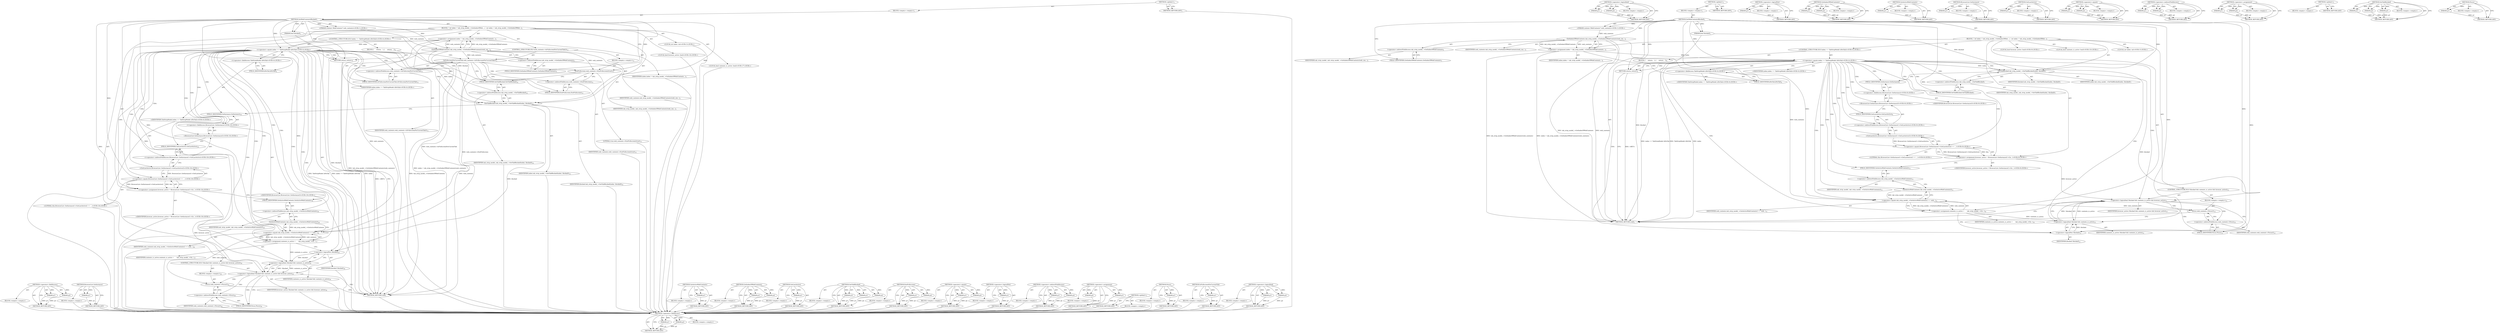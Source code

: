 digraph "&lt;operator&gt;.logicalAnd" {
vulnerable_108 [label=<(METHOD,&lt;operator&gt;.fieldAccess)>];
vulnerable_109 [label=<(PARAM,p1)>];
vulnerable_110 [label=<(PARAM,p2)>];
vulnerable_111 [label=<(BLOCK,&lt;empty&gt;,&lt;empty&gt;)>];
vulnerable_112 [label=<(METHOD_RETURN,ANY)>];
vulnerable_131 [label=<(METHOD,&lt;operator&gt;.logicalAnd)>];
vulnerable_132 [label=<(PARAM,p1)>];
vulnerable_133 [label=<(PARAM,p2)>];
vulnerable_134 [label=<(BLOCK,&lt;empty&gt;,&lt;empty&gt;)>];
vulnerable_135 [label=<(METHOD_RETURN,ANY)>];
vulnerable_6 [label=<(METHOD,&lt;global&gt;)<SUB>1</SUB>>];
vulnerable_7 [label=<(BLOCK,&lt;empty&gt;,&lt;empty&gt;)<SUB>1</SUB>>];
vulnerable_8 [label=<(METHOD,SetWebContentsBlocked)<SUB>1</SUB>>];
vulnerable_9 [label="<(PARAM,content::WebContents* web_contents)<SUB>1</SUB>>"];
vulnerable_10 [label=<(PARAM,bool blocked)<SUB>2</SUB>>];
vulnerable_11 [label=<(BLOCK,{
  int index = tab_strip_model_-&gt;GetIndexOfWeb...,{
  int index = tab_strip_model_-&gt;GetIndexOfWeb...)<SUB>2</SUB>>];
vulnerable_12 [label="<(LOCAL,int index: int)<SUB>3</SUB>>"];
vulnerable_13 [label=<(&lt;operator&gt;.assignment,index = tab_strip_model_-&gt;GetIndexOfWebContents...)<SUB>3</SUB>>];
vulnerable_14 [label=<(IDENTIFIER,index,index = tab_strip_model_-&gt;GetIndexOfWebContents...)<SUB>3</SUB>>];
vulnerable_15 [label=<(GetIndexOfWebContents,tab_strip_model_-&gt;GetIndexOfWebContents(web_con...)<SUB>3</SUB>>];
vulnerable_16 [label=<(&lt;operator&gt;.indirectFieldAccess,tab_strip_model_-&gt;GetIndexOfWebContents)<SUB>3</SUB>>];
vulnerable_17 [label=<(IDENTIFIER,tab_strip_model_,tab_strip_model_-&gt;GetIndexOfWebContents(web_con...)<SUB>3</SUB>>];
vulnerable_18 [label=<(FIELD_IDENTIFIER,GetIndexOfWebContents,GetIndexOfWebContents)<SUB>3</SUB>>];
vulnerable_19 [label=<(IDENTIFIER,web_contents,tab_strip_model_-&gt;GetIndexOfWebContents(web_con...)<SUB>3</SUB>>];
vulnerable_20 [label="<(CONTROL_STRUCTURE,IF,if (index == TabStripModel::kNoTab))<SUB>4</SUB>>"];
vulnerable_21 [label="<(&lt;operator&gt;.equals,index == TabStripModel::kNoTab)<SUB>4</SUB>>"];
vulnerable_22 [label="<(IDENTIFIER,index,index == TabStripModel::kNoTab)<SUB>4</SUB>>"];
vulnerable_23 [label="<(&lt;operator&gt;.fieldAccess,TabStripModel::kNoTab)<SUB>4</SUB>>"];
vulnerable_24 [label="<(IDENTIFIER,TabStripModel,index == TabStripModel::kNoTab)<SUB>4</SUB>>"];
vulnerable_25 [label=<(FIELD_IDENTIFIER,kNoTab,kNoTab)<SUB>4</SUB>>];
vulnerable_26 [label=<(BLOCK,{
     return;
   },{
     return;
   })<SUB>4</SUB>>];
vulnerable_27 [label=<(RETURN,return;,return;)<SUB>5</SUB>>];
vulnerable_28 [label=<(SetTabBlocked,tab_strip_model_-&gt;SetTabBlocked(index, blocked))<SUB>7</SUB>>];
vulnerable_29 [label=<(&lt;operator&gt;.indirectFieldAccess,tab_strip_model_-&gt;SetTabBlocked)<SUB>7</SUB>>];
vulnerable_30 [label=<(IDENTIFIER,tab_strip_model_,tab_strip_model_-&gt;SetTabBlocked(index, blocked))<SUB>7</SUB>>];
vulnerable_31 [label=<(FIELD_IDENTIFIER,SetTabBlocked,SetTabBlocked)<SUB>7</SUB>>];
vulnerable_32 [label=<(IDENTIFIER,index,tab_strip_model_-&gt;SetTabBlocked(index, blocked))<SUB>7</SUB>>];
vulnerable_33 [label=<(IDENTIFIER,blocked,tab_strip_model_-&gt;SetTabBlocked(index, blocked))<SUB>7</SUB>>];
vulnerable_34 [label="<(LOCAL,bool browser_active: bool)<SUB>9</SUB>>"];
vulnerable_35 [label="<(&lt;operator&gt;.assignment,browser_active = BrowserList::GetInstance()-&gt;Ge...)<SUB>9</SUB>>"];
vulnerable_36 [label="<(IDENTIFIER,browser_active,browser_active = BrowserList::GetInstance()-&gt;Ge...)<SUB>9</SUB>>"];
vulnerable_37 [label="<(&lt;operator&gt;.equals,BrowserList::GetInstance()-&gt;GetLastActive() == ...)<SUB>9</SUB>>"];
vulnerable_38 [label="<(GetLastActive,BrowserList::GetInstance()-&gt;GetLastActive())<SUB>9</SUB>>"];
vulnerable_39 [label="<(&lt;operator&gt;.indirectFieldAccess,BrowserList::GetInstance()-&gt;GetLastActive)<SUB>9</SUB>>"];
vulnerable_40 [label="<(BrowserList.GetInstance,BrowserList::GetInstance())<SUB>9</SUB>>"];
vulnerable_41 [label="<(&lt;operator&gt;.fieldAccess,BrowserList::GetInstance)<SUB>9</SUB>>"];
vulnerable_42 [label="<(IDENTIFIER,BrowserList,BrowserList::GetInstance())<SUB>9</SUB>>"];
vulnerable_43 [label=<(FIELD_IDENTIFIER,GetInstance,GetInstance)<SUB>9</SUB>>];
vulnerable_44 [label=<(FIELD_IDENTIFIER,GetLastActive,GetLastActive)<SUB>9</SUB>>];
vulnerable_45 [label="<(LITERAL,this,BrowserList::GetInstance()-&gt;GetLastActive() == ...)<SUB>9</SUB>>"];
vulnerable_46 [label="<(LOCAL,bool contents_is_active: bool)<SUB>10</SUB>>"];
vulnerable_47 [label=<(&lt;operator&gt;.assignment,contents_is_active =
      tab_strip_model_-&gt;Ge...)<SUB>10</SUB>>];
vulnerable_48 [label=<(IDENTIFIER,contents_is_active,contents_is_active =
      tab_strip_model_-&gt;Ge...)<SUB>10</SUB>>];
vulnerable_49 [label=<(&lt;operator&gt;.equals,tab_strip_model_-&gt;GetActiveWebContents() == web...)<SUB>11</SUB>>];
vulnerable_50 [label=<(GetActiveWebContents,tab_strip_model_-&gt;GetActiveWebContents())<SUB>11</SUB>>];
vulnerable_51 [label=<(&lt;operator&gt;.indirectFieldAccess,tab_strip_model_-&gt;GetActiveWebContents)<SUB>11</SUB>>];
vulnerable_52 [label=<(IDENTIFIER,tab_strip_model_,tab_strip_model_-&gt;GetActiveWebContents())<SUB>11</SUB>>];
vulnerable_53 [label=<(FIELD_IDENTIFIER,GetActiveWebContents,GetActiveWebContents)<SUB>11</SUB>>];
vulnerable_54 [label=<(IDENTIFIER,web_contents,tab_strip_model_-&gt;GetActiveWebContents() == web...)<SUB>11</SUB>>];
vulnerable_55 [label=<(CONTROL_STRUCTURE,IF,if (!blocked &amp;&amp; contents_is_active &amp;&amp; browser_active))<SUB>12</SUB>>];
vulnerable_56 [label=<(&lt;operator&gt;.logicalAnd,!blocked &amp;&amp; contents_is_active &amp;&amp; browser_active)<SUB>12</SUB>>];
vulnerable_57 [label=<(&lt;operator&gt;.logicalAnd,!blocked &amp;&amp; contents_is_active)<SUB>12</SUB>>];
vulnerable_58 [label=<(&lt;operator&gt;.logicalNot,!blocked)<SUB>12</SUB>>];
vulnerable_59 [label=<(IDENTIFIER,blocked,!blocked)<SUB>12</SUB>>];
vulnerable_60 [label=<(IDENTIFIER,contents_is_active,!blocked &amp;&amp; contents_is_active)<SUB>12</SUB>>];
vulnerable_61 [label=<(IDENTIFIER,browser_active,!blocked &amp;&amp; contents_is_active &amp;&amp; browser_active)<SUB>12</SUB>>];
vulnerable_62 [label=<(BLOCK,&lt;empty&gt;,&lt;empty&gt;)<SUB>13</SUB>>];
vulnerable_63 [label=<(Focus,web_contents-&gt;Focus())<SUB>13</SUB>>];
vulnerable_64 [label=<(&lt;operator&gt;.indirectFieldAccess,web_contents-&gt;Focus)<SUB>13</SUB>>];
vulnerable_65 [label=<(IDENTIFIER,web_contents,web_contents-&gt;Focus())<SUB>13</SUB>>];
vulnerable_66 [label=<(FIELD_IDENTIFIER,Focus,Focus)<SUB>13</SUB>>];
vulnerable_67 [label=<(METHOD_RETURN,void)<SUB>1</SUB>>];
vulnerable_69 [label=<(METHOD_RETURN,ANY)<SUB>1</SUB>>];
vulnerable_136 [label=<(METHOD,&lt;operator&gt;.logicalNot)>];
vulnerable_137 [label=<(PARAM,p1)>];
vulnerable_138 [label=<(BLOCK,&lt;empty&gt;,&lt;empty&gt;)>];
vulnerable_139 [label=<(METHOD_RETURN,ANY)>];
vulnerable_93 [label=<(METHOD,GetIndexOfWebContents)>];
vulnerable_94 [label=<(PARAM,p1)>];
vulnerable_95 [label=<(PARAM,p2)>];
vulnerable_96 [label=<(BLOCK,&lt;empty&gt;,&lt;empty&gt;)>];
vulnerable_97 [label=<(METHOD_RETURN,ANY)>];
vulnerable_127 [label=<(METHOD,GetActiveWebContents)>];
vulnerable_128 [label=<(PARAM,p1)>];
vulnerable_129 [label=<(BLOCK,&lt;empty&gt;,&lt;empty&gt;)>];
vulnerable_130 [label=<(METHOD_RETURN,ANY)>];
vulnerable_123 [label=<(METHOD,BrowserList.GetInstance)>];
vulnerable_124 [label=<(PARAM,p1)>];
vulnerable_125 [label=<(BLOCK,&lt;empty&gt;,&lt;empty&gt;)>];
vulnerable_126 [label=<(METHOD_RETURN,ANY)>];
vulnerable_119 [label=<(METHOD,GetLastActive)>];
vulnerable_120 [label=<(PARAM,p1)>];
vulnerable_121 [label=<(BLOCK,&lt;empty&gt;,&lt;empty&gt;)>];
vulnerable_122 [label=<(METHOD_RETURN,ANY)>];
vulnerable_103 [label=<(METHOD,&lt;operator&gt;.equals)>];
vulnerable_104 [label=<(PARAM,p1)>];
vulnerable_105 [label=<(PARAM,p2)>];
vulnerable_106 [label=<(BLOCK,&lt;empty&gt;,&lt;empty&gt;)>];
vulnerable_107 [label=<(METHOD_RETURN,ANY)>];
vulnerable_98 [label=<(METHOD,&lt;operator&gt;.indirectFieldAccess)>];
vulnerable_99 [label=<(PARAM,p1)>];
vulnerable_100 [label=<(PARAM,p2)>];
vulnerable_101 [label=<(BLOCK,&lt;empty&gt;,&lt;empty&gt;)>];
vulnerable_102 [label=<(METHOD_RETURN,ANY)>];
vulnerable_88 [label=<(METHOD,&lt;operator&gt;.assignment)>];
vulnerable_89 [label=<(PARAM,p1)>];
vulnerable_90 [label=<(PARAM,p2)>];
vulnerable_91 [label=<(BLOCK,&lt;empty&gt;,&lt;empty&gt;)>];
vulnerable_92 [label=<(METHOD_RETURN,ANY)>];
vulnerable_82 [label=<(METHOD,&lt;global&gt;)<SUB>1</SUB>>];
vulnerable_83 [label=<(BLOCK,&lt;empty&gt;,&lt;empty&gt;)>];
vulnerable_84 [label=<(METHOD_RETURN,ANY)>];
vulnerable_113 [label=<(METHOD,SetTabBlocked)>];
vulnerable_114 [label=<(PARAM,p1)>];
vulnerable_115 [label=<(PARAM,p2)>];
vulnerable_116 [label=<(PARAM,p3)>];
vulnerable_117 [label=<(BLOCK,&lt;empty&gt;,&lt;empty&gt;)>];
vulnerable_118 [label=<(METHOD_RETURN,ANY)>];
vulnerable_140 [label=<(METHOD,Focus)>];
vulnerable_141 [label=<(PARAM,p1)>];
vulnerable_142 [label=<(BLOCK,&lt;empty&gt;,&lt;empty&gt;)>];
vulnerable_143 [label=<(METHOD_RETURN,ANY)>];
fixed_119 [label=<(METHOD,&lt;operator&gt;.fieldAccess)>];
fixed_120 [label=<(PARAM,p1)>];
fixed_121 [label=<(PARAM,p2)>];
fixed_122 [label=<(BLOCK,&lt;empty&gt;,&lt;empty&gt;)>];
fixed_123 [label=<(METHOD_RETURN,ANY)>];
fixed_143 [label=<(METHOD,BrowserList.GetInstance)>];
fixed_144 [label=<(PARAM,p1)>];
fixed_145 [label=<(BLOCK,&lt;empty&gt;,&lt;empty&gt;)>];
fixed_146 [label=<(METHOD_RETURN,ANY)>];
fixed_6 [label=<(METHOD,&lt;global&gt;)<SUB>1</SUB>>];
fixed_7 [label=<(BLOCK,&lt;empty&gt;,&lt;empty&gt;)<SUB>1</SUB>>];
fixed_8 [label=<(METHOD,SetWebContentsBlocked)<SUB>1</SUB>>];
fixed_9 [label="<(PARAM,content::WebContents* web_contents)<SUB>1</SUB>>"];
fixed_10 [label=<(PARAM,bool blocked)<SUB>2</SUB>>];
fixed_11 [label=<(BLOCK,{
  int index = tab_strip_model_-&gt;GetIndexOfWeb...,{
  int index = tab_strip_model_-&gt;GetIndexOfWeb...)<SUB>2</SUB>>];
fixed_12 [label="<(LOCAL,int index: int)<SUB>3</SUB>>"];
fixed_13 [label=<(&lt;operator&gt;.assignment,index = tab_strip_model_-&gt;GetIndexOfWebContents...)<SUB>3</SUB>>];
fixed_14 [label=<(IDENTIFIER,index,index = tab_strip_model_-&gt;GetIndexOfWebContents...)<SUB>3</SUB>>];
fixed_15 [label=<(GetIndexOfWebContents,tab_strip_model_-&gt;GetIndexOfWebContents(web_con...)<SUB>3</SUB>>];
fixed_16 [label=<(&lt;operator&gt;.indirectFieldAccess,tab_strip_model_-&gt;GetIndexOfWebContents)<SUB>3</SUB>>];
fixed_17 [label=<(IDENTIFIER,tab_strip_model_,tab_strip_model_-&gt;GetIndexOfWebContents(web_con...)<SUB>3</SUB>>];
fixed_18 [label=<(FIELD_IDENTIFIER,GetIndexOfWebContents,GetIndexOfWebContents)<SUB>3</SUB>>];
fixed_19 [label=<(IDENTIFIER,web_contents,tab_strip_model_-&gt;GetIndexOfWebContents(web_con...)<SUB>3</SUB>>];
fixed_20 [label="<(CONTROL_STRUCTURE,IF,if (index == TabStripModel::kNoTab))<SUB>4</SUB>>"];
fixed_21 [label="<(&lt;operator&gt;.equals,index == TabStripModel::kNoTab)<SUB>4</SUB>>"];
fixed_22 [label="<(IDENTIFIER,index,index == TabStripModel::kNoTab)<SUB>4</SUB>>"];
fixed_23 [label="<(&lt;operator&gt;.fieldAccess,TabStripModel::kNoTab)<SUB>4</SUB>>"];
fixed_24 [label="<(IDENTIFIER,TabStripModel,index == TabStripModel::kNoTab)<SUB>4</SUB>>"];
fixed_25 [label=<(FIELD_IDENTIFIER,kNoTab,kNoTab)<SUB>4</SUB>>];
fixed_26 [label=<(BLOCK,{
     return;
   },{
     return;
   })<SUB>4</SUB>>];
fixed_27 [label=<(RETURN,return;,return;)<SUB>5</SUB>>];
fixed_28 [label=<(CONTROL_STRUCTURE,IF,if (web_contents-&gt;IsFullscreenForCurrentTab()))<SUB>11</SUB>>];
fixed_29 [label=<(IsFullscreenForCurrentTab,web_contents-&gt;IsFullscreenForCurrentTab())<SUB>11</SUB>>];
fixed_30 [label=<(&lt;operator&gt;.indirectFieldAccess,web_contents-&gt;IsFullscreenForCurrentTab)<SUB>11</SUB>>];
fixed_31 [label=<(IDENTIFIER,web_contents,web_contents-&gt;IsFullscreenForCurrentTab())<SUB>11</SUB>>];
fixed_32 [label=<(FIELD_IDENTIFIER,IsFullscreenForCurrentTab,IsFullscreenForCurrentTab)<SUB>11</SUB>>];
fixed_33 [label=<(BLOCK,&lt;empty&gt;,&lt;empty&gt;)<SUB>12</SUB>>];
fixed_34 [label=<(ExitFullscreen,web_contents-&gt;ExitFullscreen(true))<SUB>12</SUB>>];
fixed_35 [label=<(&lt;operator&gt;.indirectFieldAccess,web_contents-&gt;ExitFullscreen)<SUB>12</SUB>>];
fixed_36 [label=<(IDENTIFIER,web_contents,web_contents-&gt;ExitFullscreen(true))<SUB>12</SUB>>];
fixed_37 [label=<(FIELD_IDENTIFIER,ExitFullscreen,ExitFullscreen)<SUB>12</SUB>>];
fixed_38 [label=<(LITERAL,true,web_contents-&gt;ExitFullscreen(true))<SUB>12</SUB>>];
fixed_39 [label=<(SetTabBlocked,tab_strip_model_-&gt;SetTabBlocked(index, blocked))<SUB>14</SUB>>];
fixed_40 [label=<(&lt;operator&gt;.indirectFieldAccess,tab_strip_model_-&gt;SetTabBlocked)<SUB>14</SUB>>];
fixed_41 [label=<(IDENTIFIER,tab_strip_model_,tab_strip_model_-&gt;SetTabBlocked(index, blocked))<SUB>14</SUB>>];
fixed_42 [label=<(FIELD_IDENTIFIER,SetTabBlocked,SetTabBlocked)<SUB>14</SUB>>];
fixed_43 [label=<(IDENTIFIER,index,tab_strip_model_-&gt;SetTabBlocked(index, blocked))<SUB>14</SUB>>];
fixed_44 [label=<(IDENTIFIER,blocked,tab_strip_model_-&gt;SetTabBlocked(index, blocked))<SUB>14</SUB>>];
fixed_45 [label="<(LOCAL,bool browser_active: bool)<SUB>16</SUB>>"];
fixed_46 [label="<(&lt;operator&gt;.assignment,browser_active = BrowserList::GetInstance()-&gt;Ge...)<SUB>16</SUB>>"];
fixed_47 [label="<(IDENTIFIER,browser_active,browser_active = BrowserList::GetInstance()-&gt;Ge...)<SUB>16</SUB>>"];
fixed_48 [label="<(&lt;operator&gt;.equals,BrowserList::GetInstance()-&gt;GetLastActive() == ...)<SUB>16</SUB>>"];
fixed_49 [label="<(GetLastActive,BrowserList::GetInstance()-&gt;GetLastActive())<SUB>16</SUB>>"];
fixed_50 [label="<(&lt;operator&gt;.indirectFieldAccess,BrowserList::GetInstance()-&gt;GetLastActive)<SUB>16</SUB>>"];
fixed_51 [label="<(BrowserList.GetInstance,BrowserList::GetInstance())<SUB>16</SUB>>"];
fixed_52 [label="<(&lt;operator&gt;.fieldAccess,BrowserList::GetInstance)<SUB>16</SUB>>"];
fixed_53 [label="<(IDENTIFIER,BrowserList,BrowserList::GetInstance())<SUB>16</SUB>>"];
fixed_54 [label=<(FIELD_IDENTIFIER,GetInstance,GetInstance)<SUB>16</SUB>>];
fixed_55 [label=<(FIELD_IDENTIFIER,GetLastActive,GetLastActive)<SUB>16</SUB>>];
fixed_56 [label="<(LITERAL,this,BrowserList::GetInstance()-&gt;GetLastActive() == ...)<SUB>16</SUB>>"];
fixed_57 [label="<(LOCAL,bool contents_is_active: bool)<SUB>17</SUB>>"];
fixed_58 [label=<(&lt;operator&gt;.assignment,contents_is_active =
      tab_strip_model_-&gt;Ge...)<SUB>17</SUB>>];
fixed_59 [label=<(IDENTIFIER,contents_is_active,contents_is_active =
      tab_strip_model_-&gt;Ge...)<SUB>17</SUB>>];
fixed_60 [label=<(&lt;operator&gt;.equals,tab_strip_model_-&gt;GetActiveWebContents() == web...)<SUB>18</SUB>>];
fixed_61 [label=<(GetActiveWebContents,tab_strip_model_-&gt;GetActiveWebContents())<SUB>18</SUB>>];
fixed_62 [label=<(&lt;operator&gt;.indirectFieldAccess,tab_strip_model_-&gt;GetActiveWebContents)<SUB>18</SUB>>];
fixed_63 [label=<(IDENTIFIER,tab_strip_model_,tab_strip_model_-&gt;GetActiveWebContents())<SUB>18</SUB>>];
fixed_64 [label=<(FIELD_IDENTIFIER,GetActiveWebContents,GetActiveWebContents)<SUB>18</SUB>>];
fixed_65 [label=<(IDENTIFIER,web_contents,tab_strip_model_-&gt;GetActiveWebContents() == web...)<SUB>18</SUB>>];
fixed_66 [label=<(CONTROL_STRUCTURE,IF,if (!blocked &amp;&amp; contents_is_active &amp;&amp; browser_active))<SUB>19</SUB>>];
fixed_67 [label=<(&lt;operator&gt;.logicalAnd,!blocked &amp;&amp; contents_is_active &amp;&amp; browser_active)<SUB>19</SUB>>];
fixed_68 [label=<(&lt;operator&gt;.logicalAnd,!blocked &amp;&amp; contents_is_active)<SUB>19</SUB>>];
fixed_69 [label=<(&lt;operator&gt;.logicalNot,!blocked)<SUB>19</SUB>>];
fixed_70 [label=<(IDENTIFIER,blocked,!blocked)<SUB>19</SUB>>];
fixed_71 [label=<(IDENTIFIER,contents_is_active,!blocked &amp;&amp; contents_is_active)<SUB>19</SUB>>];
fixed_72 [label=<(IDENTIFIER,browser_active,!blocked &amp;&amp; contents_is_active &amp;&amp; browser_active)<SUB>19</SUB>>];
fixed_73 [label=<(BLOCK,&lt;empty&gt;,&lt;empty&gt;)<SUB>20</SUB>>];
fixed_74 [label=<(Focus,web_contents-&gt;Focus())<SUB>20</SUB>>];
fixed_75 [label=<(&lt;operator&gt;.indirectFieldAccess,web_contents-&gt;Focus)<SUB>20</SUB>>];
fixed_76 [label=<(IDENTIFIER,web_contents,web_contents-&gt;Focus())<SUB>20</SUB>>];
fixed_77 [label=<(FIELD_IDENTIFIER,Focus,Focus)<SUB>20</SUB>>];
fixed_78 [label=<(METHOD_RETURN,void)<SUB>1</SUB>>];
fixed_80 [label=<(METHOD_RETURN,ANY)<SUB>1</SUB>>];
fixed_147 [label=<(METHOD,GetActiveWebContents)>];
fixed_148 [label=<(PARAM,p1)>];
fixed_149 [label=<(BLOCK,&lt;empty&gt;,&lt;empty&gt;)>];
fixed_150 [label=<(METHOD_RETURN,ANY)>];
fixed_104 [label=<(METHOD,GetIndexOfWebContents)>];
fixed_105 [label=<(PARAM,p1)>];
fixed_106 [label=<(PARAM,p2)>];
fixed_107 [label=<(BLOCK,&lt;empty&gt;,&lt;empty&gt;)>];
fixed_108 [label=<(METHOD_RETURN,ANY)>];
fixed_139 [label=<(METHOD,GetLastActive)>];
fixed_140 [label=<(PARAM,p1)>];
fixed_141 [label=<(BLOCK,&lt;empty&gt;,&lt;empty&gt;)>];
fixed_142 [label=<(METHOD_RETURN,ANY)>];
fixed_133 [label=<(METHOD,SetTabBlocked)>];
fixed_134 [label=<(PARAM,p1)>];
fixed_135 [label=<(PARAM,p2)>];
fixed_136 [label=<(PARAM,p3)>];
fixed_137 [label=<(BLOCK,&lt;empty&gt;,&lt;empty&gt;)>];
fixed_138 [label=<(METHOD_RETURN,ANY)>];
fixed_128 [label=<(METHOD,ExitFullscreen)>];
fixed_129 [label=<(PARAM,p1)>];
fixed_130 [label=<(PARAM,p2)>];
fixed_131 [label=<(BLOCK,&lt;empty&gt;,&lt;empty&gt;)>];
fixed_132 [label=<(METHOD_RETURN,ANY)>];
fixed_114 [label=<(METHOD,&lt;operator&gt;.equals)>];
fixed_115 [label=<(PARAM,p1)>];
fixed_116 [label=<(PARAM,p2)>];
fixed_117 [label=<(BLOCK,&lt;empty&gt;,&lt;empty&gt;)>];
fixed_118 [label=<(METHOD_RETURN,ANY)>];
fixed_156 [label=<(METHOD,&lt;operator&gt;.logicalNot)>];
fixed_157 [label=<(PARAM,p1)>];
fixed_158 [label=<(BLOCK,&lt;empty&gt;,&lt;empty&gt;)>];
fixed_159 [label=<(METHOD_RETURN,ANY)>];
fixed_109 [label=<(METHOD,&lt;operator&gt;.indirectFieldAccess)>];
fixed_110 [label=<(PARAM,p1)>];
fixed_111 [label=<(PARAM,p2)>];
fixed_112 [label=<(BLOCK,&lt;empty&gt;,&lt;empty&gt;)>];
fixed_113 [label=<(METHOD_RETURN,ANY)>];
fixed_99 [label=<(METHOD,&lt;operator&gt;.assignment)>];
fixed_100 [label=<(PARAM,p1)>];
fixed_101 [label=<(PARAM,p2)>];
fixed_102 [label=<(BLOCK,&lt;empty&gt;,&lt;empty&gt;)>];
fixed_103 [label=<(METHOD_RETURN,ANY)>];
fixed_93 [label=<(METHOD,&lt;global&gt;)<SUB>1</SUB>>];
fixed_94 [label=<(BLOCK,&lt;empty&gt;,&lt;empty&gt;)>];
fixed_95 [label=<(METHOD_RETURN,ANY)>];
fixed_160 [label=<(METHOD,Focus)>];
fixed_161 [label=<(PARAM,p1)>];
fixed_162 [label=<(BLOCK,&lt;empty&gt;,&lt;empty&gt;)>];
fixed_163 [label=<(METHOD_RETURN,ANY)>];
fixed_124 [label=<(METHOD,IsFullscreenForCurrentTab)>];
fixed_125 [label=<(PARAM,p1)>];
fixed_126 [label=<(BLOCK,&lt;empty&gt;,&lt;empty&gt;)>];
fixed_127 [label=<(METHOD_RETURN,ANY)>];
fixed_151 [label=<(METHOD,&lt;operator&gt;.logicalAnd)>];
fixed_152 [label=<(PARAM,p1)>];
fixed_153 [label=<(PARAM,p2)>];
fixed_154 [label=<(BLOCK,&lt;empty&gt;,&lt;empty&gt;)>];
fixed_155 [label=<(METHOD_RETURN,ANY)>];
vulnerable_108 -> vulnerable_109  [key=0, label="AST: "];
vulnerable_108 -> vulnerable_109  [key=1, label="DDG: "];
vulnerable_108 -> vulnerable_111  [key=0, label="AST: "];
vulnerable_108 -> vulnerable_110  [key=0, label="AST: "];
vulnerable_108 -> vulnerable_110  [key=1, label="DDG: "];
vulnerable_108 -> vulnerable_112  [key=0, label="AST: "];
vulnerable_108 -> vulnerable_112  [key=1, label="CFG: "];
vulnerable_109 -> vulnerable_112  [key=0, label="DDG: p1"];
vulnerable_110 -> vulnerable_112  [key=0, label="DDG: p2"];
vulnerable_131 -> vulnerable_132  [key=0, label="AST: "];
vulnerable_131 -> vulnerable_132  [key=1, label="DDG: "];
vulnerable_131 -> vulnerable_134  [key=0, label="AST: "];
vulnerable_131 -> vulnerable_133  [key=0, label="AST: "];
vulnerable_131 -> vulnerable_133  [key=1, label="DDG: "];
vulnerable_131 -> vulnerable_135  [key=0, label="AST: "];
vulnerable_131 -> vulnerable_135  [key=1, label="CFG: "];
vulnerable_132 -> vulnerable_135  [key=0, label="DDG: p1"];
vulnerable_133 -> vulnerable_135  [key=0, label="DDG: p2"];
vulnerable_6 -> vulnerable_7  [key=0, label="AST: "];
vulnerable_6 -> vulnerable_69  [key=0, label="AST: "];
vulnerable_6 -> vulnerable_69  [key=1, label="CFG: "];
vulnerable_7 -> vulnerable_8  [key=0, label="AST: "];
vulnerable_8 -> vulnerable_9  [key=0, label="AST: "];
vulnerable_8 -> vulnerable_9  [key=1, label="DDG: "];
vulnerable_8 -> vulnerable_10  [key=0, label="AST: "];
vulnerable_8 -> vulnerable_10  [key=1, label="DDG: "];
vulnerable_8 -> vulnerable_11  [key=0, label="AST: "];
vulnerable_8 -> vulnerable_67  [key=0, label="AST: "];
vulnerable_8 -> vulnerable_18  [key=0, label="CFG: "];
vulnerable_8 -> vulnerable_28  [key=0, label="DDG: "];
vulnerable_8 -> vulnerable_15  [key=0, label="DDG: "];
vulnerable_8 -> vulnerable_21  [key=0, label="DDG: "];
vulnerable_8 -> vulnerable_27  [key=0, label="DDG: "];
vulnerable_8 -> vulnerable_37  [key=0, label="DDG: "];
vulnerable_8 -> vulnerable_49  [key=0, label="DDG: "];
vulnerable_8 -> vulnerable_56  [key=0, label="DDG: "];
vulnerable_8 -> vulnerable_57  [key=0, label="DDG: "];
vulnerable_8 -> vulnerable_58  [key=0, label="DDG: "];
vulnerable_9 -> vulnerable_15  [key=0, label="DDG: web_contents"];
vulnerable_10 -> vulnerable_67  [key=0, label="DDG: blocked"];
vulnerable_10 -> vulnerable_28  [key=0, label="DDG: blocked"];
vulnerable_11 -> vulnerable_12  [key=0, label="AST: "];
vulnerable_11 -> vulnerable_13  [key=0, label="AST: "];
vulnerable_11 -> vulnerable_20  [key=0, label="AST: "];
vulnerable_11 -> vulnerable_28  [key=0, label="AST: "];
vulnerable_11 -> vulnerable_34  [key=0, label="AST: "];
vulnerable_11 -> vulnerable_35  [key=0, label="AST: "];
vulnerable_11 -> vulnerable_46  [key=0, label="AST: "];
vulnerable_11 -> vulnerable_47  [key=0, label="AST: "];
vulnerable_11 -> vulnerable_55  [key=0, label="AST: "];
vulnerable_13 -> vulnerable_14  [key=0, label="AST: "];
vulnerable_13 -> vulnerable_15  [key=0, label="AST: "];
vulnerable_13 -> vulnerable_25  [key=0, label="CFG: "];
vulnerable_13 -> vulnerable_67  [key=0, label="DDG: tab_strip_model_-&gt;GetIndexOfWebContents(web_contents)"];
vulnerable_13 -> vulnerable_67  [key=1, label="DDG: index = tab_strip_model_-&gt;GetIndexOfWebContents(web_contents)"];
vulnerable_13 -> vulnerable_21  [key=0, label="DDG: index"];
vulnerable_15 -> vulnerable_16  [key=0, label="AST: "];
vulnerable_15 -> vulnerable_19  [key=0, label="AST: "];
vulnerable_15 -> vulnerable_13  [key=0, label="CFG: "];
vulnerable_15 -> vulnerable_13  [key=1, label="DDG: tab_strip_model_-&gt;GetIndexOfWebContents"];
vulnerable_15 -> vulnerable_13  [key=2, label="DDG: web_contents"];
vulnerable_15 -> vulnerable_67  [key=0, label="DDG: tab_strip_model_-&gt;GetIndexOfWebContents"];
vulnerable_15 -> vulnerable_67  [key=1, label="DDG: web_contents"];
vulnerable_15 -> vulnerable_49  [key=0, label="DDG: web_contents"];
vulnerable_16 -> vulnerable_17  [key=0, label="AST: "];
vulnerable_16 -> vulnerable_18  [key=0, label="AST: "];
vulnerable_16 -> vulnerable_15  [key=0, label="CFG: "];
vulnerable_18 -> vulnerable_16  [key=0, label="CFG: "];
vulnerable_20 -> vulnerable_21  [key=0, label="AST: "];
vulnerable_20 -> vulnerable_26  [key=0, label="AST: "];
vulnerable_21 -> vulnerable_22  [key=0, label="AST: "];
vulnerable_21 -> vulnerable_23  [key=0, label="AST: "];
vulnerable_21 -> vulnerable_27  [key=0, label="CFG: "];
vulnerable_21 -> vulnerable_27  [key=1, label="CDG: "];
vulnerable_21 -> vulnerable_31  [key=0, label="CFG: "];
vulnerable_21 -> vulnerable_31  [key=1, label="CDG: "];
vulnerable_21 -> vulnerable_67  [key=0, label="DDG: index"];
vulnerable_21 -> vulnerable_67  [key=1, label="DDG: TabStripModel::kNoTab"];
vulnerable_21 -> vulnerable_67  [key=2, label="DDG: index == TabStripModel::kNoTab"];
vulnerable_21 -> vulnerable_28  [key=0, label="DDG: index"];
vulnerable_21 -> vulnerable_28  [key=1, label="CDG: "];
vulnerable_21 -> vulnerable_47  [key=0, label="CDG: "];
vulnerable_21 -> vulnerable_58  [key=0, label="CDG: "];
vulnerable_21 -> vulnerable_49  [key=0, label="CDG: "];
vulnerable_21 -> vulnerable_51  [key=0, label="CDG: "];
vulnerable_21 -> vulnerable_57  [key=0, label="CDG: "];
vulnerable_21 -> vulnerable_37  [key=0, label="CDG: "];
vulnerable_21 -> vulnerable_53  [key=0, label="CDG: "];
vulnerable_21 -> vulnerable_38  [key=0, label="CDG: "];
vulnerable_21 -> vulnerable_56  [key=0, label="CDG: "];
vulnerable_21 -> vulnerable_41  [key=0, label="CDG: "];
vulnerable_21 -> vulnerable_40  [key=0, label="CDG: "];
vulnerable_21 -> vulnerable_29  [key=0, label="CDG: "];
vulnerable_21 -> vulnerable_50  [key=0, label="CDG: "];
vulnerable_21 -> vulnerable_44  [key=0, label="CDG: "];
vulnerable_21 -> vulnerable_35  [key=0, label="CDG: "];
vulnerable_21 -> vulnerable_39  [key=0, label="CDG: "];
vulnerable_21 -> vulnerable_43  [key=0, label="CDG: "];
vulnerable_23 -> vulnerable_24  [key=0, label="AST: "];
vulnerable_23 -> vulnerable_25  [key=0, label="AST: "];
vulnerable_23 -> vulnerable_21  [key=0, label="CFG: "];
vulnerable_25 -> vulnerable_23  [key=0, label="CFG: "];
vulnerable_26 -> vulnerable_27  [key=0, label="AST: "];
vulnerable_27 -> vulnerable_67  [key=0, label="CFG: "];
vulnerable_27 -> vulnerable_67  [key=1, label="DDG: &lt;RET&gt;"];
vulnerable_28 -> vulnerable_29  [key=0, label="AST: "];
vulnerable_28 -> vulnerable_32  [key=0, label="AST: "];
vulnerable_28 -> vulnerable_33  [key=0, label="AST: "];
vulnerable_28 -> vulnerable_43  [key=0, label="CFG: "];
vulnerable_28 -> vulnerable_58  [key=0, label="DDG: blocked"];
vulnerable_29 -> vulnerable_30  [key=0, label="AST: "];
vulnerable_29 -> vulnerable_31  [key=0, label="AST: "];
vulnerable_29 -> vulnerable_28  [key=0, label="CFG: "];
vulnerable_31 -> vulnerable_29  [key=0, label="CFG: "];
vulnerable_35 -> vulnerable_36  [key=0, label="AST: "];
vulnerable_35 -> vulnerable_37  [key=0, label="AST: "];
vulnerable_35 -> vulnerable_53  [key=0, label="CFG: "];
vulnerable_35 -> vulnerable_56  [key=0, label="DDG: browser_active"];
vulnerable_37 -> vulnerable_38  [key=0, label="AST: "];
vulnerable_37 -> vulnerable_45  [key=0, label="AST: "];
vulnerable_37 -> vulnerable_35  [key=0, label="CFG: "];
vulnerable_37 -> vulnerable_35  [key=1, label="DDG: BrowserList::GetInstance()-&gt;GetLastActive()"];
vulnerable_37 -> vulnerable_35  [key=2, label="DDG: this"];
vulnerable_38 -> vulnerable_39  [key=0, label="AST: "];
vulnerable_38 -> vulnerable_37  [key=0, label="CFG: "];
vulnerable_38 -> vulnerable_37  [key=1, label="DDG: BrowserList::GetInstance()-&gt;GetLastActive"];
vulnerable_39 -> vulnerable_40  [key=0, label="AST: "];
vulnerable_39 -> vulnerable_44  [key=0, label="AST: "];
vulnerable_39 -> vulnerable_38  [key=0, label="CFG: "];
vulnerable_40 -> vulnerable_41  [key=0, label="AST: "];
vulnerable_40 -> vulnerable_44  [key=0, label="CFG: "];
vulnerable_41 -> vulnerable_42  [key=0, label="AST: "];
vulnerable_41 -> vulnerable_43  [key=0, label="AST: "];
vulnerable_41 -> vulnerable_40  [key=0, label="CFG: "];
vulnerable_43 -> vulnerable_41  [key=0, label="CFG: "];
vulnerable_44 -> vulnerable_39  [key=0, label="CFG: "];
vulnerable_47 -> vulnerable_48  [key=0, label="AST: "];
vulnerable_47 -> vulnerable_49  [key=0, label="AST: "];
vulnerable_47 -> vulnerable_58  [key=0, label="CFG: "];
vulnerable_47 -> vulnerable_57  [key=0, label="DDG: contents_is_active"];
vulnerable_49 -> vulnerable_50  [key=0, label="AST: "];
vulnerable_49 -> vulnerable_54  [key=0, label="AST: "];
vulnerable_49 -> vulnerable_47  [key=0, label="CFG: "];
vulnerable_49 -> vulnerable_47  [key=1, label="DDG: tab_strip_model_-&gt;GetActiveWebContents()"];
vulnerable_49 -> vulnerable_47  [key=2, label="DDG: web_contents"];
vulnerable_49 -> vulnerable_63  [key=0, label="DDG: web_contents"];
vulnerable_50 -> vulnerable_51  [key=0, label="AST: "];
vulnerable_50 -> vulnerable_49  [key=0, label="CFG: "];
vulnerable_50 -> vulnerable_49  [key=1, label="DDG: tab_strip_model_-&gt;GetActiveWebContents"];
vulnerable_51 -> vulnerable_52  [key=0, label="AST: "];
vulnerable_51 -> vulnerable_53  [key=0, label="AST: "];
vulnerable_51 -> vulnerable_50  [key=0, label="CFG: "];
vulnerable_53 -> vulnerable_51  [key=0, label="CFG: "];
vulnerable_55 -> vulnerable_56  [key=0, label="AST: "];
vulnerable_55 -> vulnerable_62  [key=0, label="AST: "];
vulnerable_56 -> vulnerable_57  [key=0, label="AST: "];
vulnerable_56 -> vulnerable_61  [key=0, label="AST: "];
vulnerable_56 -> vulnerable_67  [key=0, label="CFG: "];
vulnerable_56 -> vulnerable_66  [key=0, label="CFG: "];
vulnerable_56 -> vulnerable_66  [key=1, label="CDG: "];
vulnerable_56 -> vulnerable_64  [key=0, label="CDG: "];
vulnerable_56 -> vulnerable_63  [key=0, label="CDG: "];
vulnerable_57 -> vulnerable_58  [key=0, label="AST: "];
vulnerable_57 -> vulnerable_60  [key=0, label="AST: "];
vulnerable_57 -> vulnerable_56  [key=0, label="CFG: "];
vulnerable_57 -> vulnerable_56  [key=1, label="DDG: !blocked"];
vulnerable_57 -> vulnerable_56  [key=2, label="DDG: contents_is_active"];
vulnerable_58 -> vulnerable_59  [key=0, label="AST: "];
vulnerable_58 -> vulnerable_57  [key=0, label="CFG: "];
vulnerable_58 -> vulnerable_57  [key=1, label="DDG: blocked"];
vulnerable_62 -> vulnerable_63  [key=0, label="AST: "];
vulnerable_63 -> vulnerable_64  [key=0, label="AST: "];
vulnerable_63 -> vulnerable_67  [key=0, label="CFG: "];
vulnerable_64 -> vulnerable_65  [key=0, label="AST: "];
vulnerable_64 -> vulnerable_66  [key=0, label="AST: "];
vulnerable_64 -> vulnerable_63  [key=0, label="CFG: "];
vulnerable_66 -> vulnerable_64  [key=0, label="CFG: "];
vulnerable_136 -> vulnerable_137  [key=0, label="AST: "];
vulnerable_136 -> vulnerable_137  [key=1, label="DDG: "];
vulnerable_136 -> vulnerable_138  [key=0, label="AST: "];
vulnerable_136 -> vulnerable_139  [key=0, label="AST: "];
vulnerable_136 -> vulnerable_139  [key=1, label="CFG: "];
vulnerable_137 -> vulnerable_139  [key=0, label="DDG: p1"];
vulnerable_93 -> vulnerable_94  [key=0, label="AST: "];
vulnerable_93 -> vulnerable_94  [key=1, label="DDG: "];
vulnerable_93 -> vulnerable_96  [key=0, label="AST: "];
vulnerable_93 -> vulnerable_95  [key=0, label="AST: "];
vulnerable_93 -> vulnerable_95  [key=1, label="DDG: "];
vulnerable_93 -> vulnerable_97  [key=0, label="AST: "];
vulnerable_93 -> vulnerable_97  [key=1, label="CFG: "];
vulnerable_94 -> vulnerable_97  [key=0, label="DDG: p1"];
vulnerable_95 -> vulnerable_97  [key=0, label="DDG: p2"];
vulnerable_127 -> vulnerable_128  [key=0, label="AST: "];
vulnerable_127 -> vulnerable_128  [key=1, label="DDG: "];
vulnerable_127 -> vulnerable_129  [key=0, label="AST: "];
vulnerable_127 -> vulnerable_130  [key=0, label="AST: "];
vulnerable_127 -> vulnerable_130  [key=1, label="CFG: "];
vulnerable_128 -> vulnerable_130  [key=0, label="DDG: p1"];
vulnerable_123 -> vulnerable_124  [key=0, label="AST: "];
vulnerable_123 -> vulnerable_124  [key=1, label="DDG: "];
vulnerable_123 -> vulnerable_125  [key=0, label="AST: "];
vulnerable_123 -> vulnerable_126  [key=0, label="AST: "];
vulnerable_123 -> vulnerable_126  [key=1, label="CFG: "];
vulnerable_124 -> vulnerable_126  [key=0, label="DDG: p1"];
vulnerable_119 -> vulnerable_120  [key=0, label="AST: "];
vulnerable_119 -> vulnerable_120  [key=1, label="DDG: "];
vulnerable_119 -> vulnerable_121  [key=0, label="AST: "];
vulnerable_119 -> vulnerable_122  [key=0, label="AST: "];
vulnerable_119 -> vulnerable_122  [key=1, label="CFG: "];
vulnerable_120 -> vulnerable_122  [key=0, label="DDG: p1"];
vulnerable_103 -> vulnerable_104  [key=0, label="AST: "];
vulnerable_103 -> vulnerable_104  [key=1, label="DDG: "];
vulnerable_103 -> vulnerable_106  [key=0, label="AST: "];
vulnerable_103 -> vulnerable_105  [key=0, label="AST: "];
vulnerable_103 -> vulnerable_105  [key=1, label="DDG: "];
vulnerable_103 -> vulnerable_107  [key=0, label="AST: "];
vulnerable_103 -> vulnerable_107  [key=1, label="CFG: "];
vulnerable_104 -> vulnerable_107  [key=0, label="DDG: p1"];
vulnerable_105 -> vulnerable_107  [key=0, label="DDG: p2"];
vulnerable_98 -> vulnerable_99  [key=0, label="AST: "];
vulnerable_98 -> vulnerable_99  [key=1, label="DDG: "];
vulnerable_98 -> vulnerable_101  [key=0, label="AST: "];
vulnerable_98 -> vulnerable_100  [key=0, label="AST: "];
vulnerable_98 -> vulnerable_100  [key=1, label="DDG: "];
vulnerable_98 -> vulnerable_102  [key=0, label="AST: "];
vulnerable_98 -> vulnerable_102  [key=1, label="CFG: "];
vulnerable_99 -> vulnerable_102  [key=0, label="DDG: p1"];
vulnerable_100 -> vulnerable_102  [key=0, label="DDG: p2"];
vulnerable_88 -> vulnerable_89  [key=0, label="AST: "];
vulnerable_88 -> vulnerable_89  [key=1, label="DDG: "];
vulnerable_88 -> vulnerable_91  [key=0, label="AST: "];
vulnerable_88 -> vulnerable_90  [key=0, label="AST: "];
vulnerable_88 -> vulnerable_90  [key=1, label="DDG: "];
vulnerable_88 -> vulnerable_92  [key=0, label="AST: "];
vulnerable_88 -> vulnerable_92  [key=1, label="CFG: "];
vulnerable_89 -> vulnerable_92  [key=0, label="DDG: p1"];
vulnerable_90 -> vulnerable_92  [key=0, label="DDG: p2"];
vulnerable_82 -> vulnerable_83  [key=0, label="AST: "];
vulnerable_82 -> vulnerable_84  [key=0, label="AST: "];
vulnerable_82 -> vulnerable_84  [key=1, label="CFG: "];
vulnerable_113 -> vulnerable_114  [key=0, label="AST: "];
vulnerable_113 -> vulnerable_114  [key=1, label="DDG: "];
vulnerable_113 -> vulnerable_117  [key=0, label="AST: "];
vulnerable_113 -> vulnerable_115  [key=0, label="AST: "];
vulnerable_113 -> vulnerable_115  [key=1, label="DDG: "];
vulnerable_113 -> vulnerable_118  [key=0, label="AST: "];
vulnerable_113 -> vulnerable_118  [key=1, label="CFG: "];
vulnerable_113 -> vulnerable_116  [key=0, label="AST: "];
vulnerable_113 -> vulnerable_116  [key=1, label="DDG: "];
vulnerable_114 -> vulnerable_118  [key=0, label="DDG: p1"];
vulnerable_115 -> vulnerable_118  [key=0, label="DDG: p2"];
vulnerable_116 -> vulnerable_118  [key=0, label="DDG: p3"];
vulnerable_140 -> vulnerable_141  [key=0, label="AST: "];
vulnerable_140 -> vulnerable_141  [key=1, label="DDG: "];
vulnerable_140 -> vulnerable_142  [key=0, label="AST: "];
vulnerable_140 -> vulnerable_143  [key=0, label="AST: "];
vulnerable_140 -> vulnerable_143  [key=1, label="CFG: "];
vulnerable_141 -> vulnerable_143  [key=0, label="DDG: p1"];
fixed_119 -> fixed_120  [key=0, label="AST: "];
fixed_119 -> fixed_120  [key=1, label="DDG: "];
fixed_119 -> fixed_122  [key=0, label="AST: "];
fixed_119 -> fixed_121  [key=0, label="AST: "];
fixed_119 -> fixed_121  [key=1, label="DDG: "];
fixed_119 -> fixed_123  [key=0, label="AST: "];
fixed_119 -> fixed_123  [key=1, label="CFG: "];
fixed_120 -> fixed_123  [key=0, label="DDG: p1"];
fixed_121 -> fixed_123  [key=0, label="DDG: p2"];
fixed_122 -> vulnerable_108  [key=0];
fixed_123 -> vulnerable_108  [key=0];
fixed_143 -> fixed_144  [key=0, label="AST: "];
fixed_143 -> fixed_144  [key=1, label="DDG: "];
fixed_143 -> fixed_145  [key=0, label="AST: "];
fixed_143 -> fixed_146  [key=0, label="AST: "];
fixed_143 -> fixed_146  [key=1, label="CFG: "];
fixed_144 -> fixed_146  [key=0, label="DDG: p1"];
fixed_145 -> vulnerable_108  [key=0];
fixed_146 -> vulnerable_108  [key=0];
fixed_6 -> fixed_7  [key=0, label="AST: "];
fixed_6 -> fixed_80  [key=0, label="AST: "];
fixed_6 -> fixed_80  [key=1, label="CFG: "];
fixed_7 -> fixed_8  [key=0, label="AST: "];
fixed_8 -> fixed_9  [key=0, label="AST: "];
fixed_8 -> fixed_9  [key=1, label="DDG: "];
fixed_8 -> fixed_10  [key=0, label="AST: "];
fixed_8 -> fixed_10  [key=1, label="DDG: "];
fixed_8 -> fixed_11  [key=0, label="AST: "];
fixed_8 -> fixed_78  [key=0, label="AST: "];
fixed_8 -> fixed_18  [key=0, label="CFG: "];
fixed_8 -> fixed_39  [key=0, label="DDG: "];
fixed_8 -> fixed_15  [key=0, label="DDG: "];
fixed_8 -> fixed_21  [key=0, label="DDG: "];
fixed_8 -> fixed_27  [key=0, label="DDG: "];
fixed_8 -> fixed_48  [key=0, label="DDG: "];
fixed_8 -> fixed_60  [key=0, label="DDG: "];
fixed_8 -> fixed_67  [key=0, label="DDG: "];
fixed_8 -> fixed_34  [key=0, label="DDG: "];
fixed_8 -> fixed_68  [key=0, label="DDG: "];
fixed_8 -> fixed_69  [key=0, label="DDG: "];
fixed_9 -> fixed_15  [key=0, label="DDG: web_contents"];
fixed_10 -> fixed_78  [key=0, label="DDG: blocked"];
fixed_10 -> fixed_39  [key=0, label="DDG: blocked"];
fixed_11 -> fixed_12  [key=0, label="AST: "];
fixed_11 -> fixed_13  [key=0, label="AST: "];
fixed_11 -> fixed_20  [key=0, label="AST: "];
fixed_11 -> fixed_28  [key=0, label="AST: "];
fixed_11 -> fixed_39  [key=0, label="AST: "];
fixed_11 -> fixed_45  [key=0, label="AST: "];
fixed_11 -> fixed_46  [key=0, label="AST: "];
fixed_11 -> fixed_57  [key=0, label="AST: "];
fixed_11 -> fixed_58  [key=0, label="AST: "];
fixed_11 -> fixed_66  [key=0, label="AST: "];
fixed_12 -> vulnerable_108  [key=0];
fixed_13 -> fixed_14  [key=0, label="AST: "];
fixed_13 -> fixed_15  [key=0, label="AST: "];
fixed_13 -> fixed_25  [key=0, label="CFG: "];
fixed_13 -> fixed_78  [key=0, label="DDG: tab_strip_model_-&gt;GetIndexOfWebContents(web_contents)"];
fixed_13 -> fixed_78  [key=1, label="DDG: index = tab_strip_model_-&gt;GetIndexOfWebContents(web_contents)"];
fixed_13 -> fixed_21  [key=0, label="DDG: index"];
fixed_14 -> vulnerable_108  [key=0];
fixed_15 -> fixed_16  [key=0, label="AST: "];
fixed_15 -> fixed_19  [key=0, label="AST: "];
fixed_15 -> fixed_13  [key=0, label="CFG: "];
fixed_15 -> fixed_13  [key=1, label="DDG: tab_strip_model_-&gt;GetIndexOfWebContents"];
fixed_15 -> fixed_13  [key=2, label="DDG: web_contents"];
fixed_15 -> fixed_78  [key=0, label="DDG: tab_strip_model_-&gt;GetIndexOfWebContents"];
fixed_15 -> fixed_78  [key=1, label="DDG: web_contents"];
fixed_15 -> fixed_29  [key=0, label="DDG: web_contents"];
fixed_15 -> fixed_60  [key=0, label="DDG: web_contents"];
fixed_15 -> fixed_34  [key=0, label="DDG: web_contents"];
fixed_16 -> fixed_17  [key=0, label="AST: "];
fixed_16 -> fixed_18  [key=0, label="AST: "];
fixed_16 -> fixed_15  [key=0, label="CFG: "];
fixed_17 -> vulnerable_108  [key=0];
fixed_18 -> fixed_16  [key=0, label="CFG: "];
fixed_19 -> vulnerable_108  [key=0];
fixed_20 -> fixed_21  [key=0, label="AST: "];
fixed_20 -> fixed_26  [key=0, label="AST: "];
fixed_21 -> fixed_22  [key=0, label="AST: "];
fixed_21 -> fixed_23  [key=0, label="AST: "];
fixed_21 -> fixed_27  [key=0, label="CFG: "];
fixed_21 -> fixed_27  [key=1, label="CDG: "];
fixed_21 -> fixed_32  [key=0, label="CFG: "];
fixed_21 -> fixed_32  [key=1, label="CDG: "];
fixed_21 -> fixed_78  [key=0, label="DDG: index"];
fixed_21 -> fixed_78  [key=1, label="DDG: TabStripModel::kNoTab"];
fixed_21 -> fixed_78  [key=2, label="DDG: index == TabStripModel::kNoTab"];
fixed_21 -> fixed_39  [key=0, label="DDG: index"];
fixed_21 -> fixed_39  [key=1, label="CDG: "];
fixed_21 -> fixed_30  [key=0, label="CDG: "];
fixed_21 -> fixed_48  [key=0, label="CDG: "];
fixed_21 -> fixed_58  [key=0, label="CDG: "];
fixed_21 -> fixed_68  [key=0, label="CDG: "];
fixed_21 -> fixed_49  [key=0, label="CDG: "];
fixed_21 -> fixed_60  [key=0, label="CDG: "];
fixed_21 -> fixed_61  [key=0, label="CDG: "];
fixed_21 -> fixed_64  [key=0, label="CDG: "];
fixed_21 -> fixed_42  [key=0, label="CDG: "];
fixed_21 -> fixed_51  [key=0, label="CDG: "];
fixed_21 -> fixed_52  [key=0, label="CDG: "];
fixed_21 -> fixed_46  [key=0, label="CDG: "];
fixed_21 -> fixed_69  [key=0, label="CDG: "];
fixed_21 -> fixed_67  [key=0, label="CDG: "];
fixed_21 -> fixed_40  [key=0, label="CDG: "];
fixed_21 -> fixed_29  [key=0, label="CDG: "];
fixed_21 -> fixed_50  [key=0, label="CDG: "];
fixed_21 -> fixed_55  [key=0, label="CDG: "];
fixed_21 -> fixed_54  [key=0, label="CDG: "];
fixed_21 -> fixed_62  [key=0, label="CDG: "];
fixed_22 -> vulnerable_108  [key=0];
fixed_23 -> fixed_24  [key=0, label="AST: "];
fixed_23 -> fixed_25  [key=0, label="AST: "];
fixed_23 -> fixed_21  [key=0, label="CFG: "];
fixed_24 -> vulnerable_108  [key=0];
fixed_25 -> fixed_23  [key=0, label="CFG: "];
fixed_26 -> fixed_27  [key=0, label="AST: "];
fixed_27 -> fixed_78  [key=0, label="CFG: "];
fixed_27 -> fixed_78  [key=1, label="DDG: &lt;RET&gt;"];
fixed_28 -> fixed_29  [key=0, label="AST: "];
fixed_28 -> fixed_33  [key=0, label="AST: "];
fixed_29 -> fixed_30  [key=0, label="AST: "];
fixed_29 -> fixed_37  [key=0, label="CFG: "];
fixed_29 -> fixed_37  [key=1, label="CDG: "];
fixed_29 -> fixed_42  [key=0, label="CFG: "];
fixed_29 -> fixed_60  [key=0, label="DDG: web_contents-&gt;IsFullscreenForCurrentTab"];
fixed_29 -> fixed_34  [key=0, label="CDG: "];
fixed_29 -> fixed_35  [key=0, label="CDG: "];
fixed_30 -> fixed_31  [key=0, label="AST: "];
fixed_30 -> fixed_32  [key=0, label="AST: "];
fixed_30 -> fixed_29  [key=0, label="CFG: "];
fixed_31 -> vulnerable_108  [key=0];
fixed_32 -> fixed_30  [key=0, label="CFG: "];
fixed_33 -> fixed_34  [key=0, label="AST: "];
fixed_34 -> fixed_35  [key=0, label="AST: "];
fixed_34 -> fixed_38  [key=0, label="AST: "];
fixed_34 -> fixed_42  [key=0, label="CFG: "];
fixed_34 -> fixed_60  [key=0, label="DDG: web_contents-&gt;ExitFullscreen"];
fixed_35 -> fixed_36  [key=0, label="AST: "];
fixed_35 -> fixed_37  [key=0, label="AST: "];
fixed_35 -> fixed_34  [key=0, label="CFG: "];
fixed_36 -> vulnerable_108  [key=0];
fixed_37 -> fixed_35  [key=0, label="CFG: "];
fixed_38 -> vulnerable_108  [key=0];
fixed_39 -> fixed_40  [key=0, label="AST: "];
fixed_39 -> fixed_43  [key=0, label="AST: "];
fixed_39 -> fixed_44  [key=0, label="AST: "];
fixed_39 -> fixed_54  [key=0, label="CFG: "];
fixed_39 -> fixed_69  [key=0, label="DDG: blocked"];
fixed_40 -> fixed_41  [key=0, label="AST: "];
fixed_40 -> fixed_42  [key=0, label="AST: "];
fixed_40 -> fixed_39  [key=0, label="CFG: "];
fixed_41 -> vulnerable_108  [key=0];
fixed_42 -> fixed_40  [key=0, label="CFG: "];
fixed_43 -> vulnerable_108  [key=0];
fixed_44 -> vulnerable_108  [key=0];
fixed_45 -> vulnerable_108  [key=0];
fixed_46 -> fixed_47  [key=0, label="AST: "];
fixed_46 -> fixed_48  [key=0, label="AST: "];
fixed_46 -> fixed_64  [key=0, label="CFG: "];
fixed_46 -> fixed_67  [key=0, label="DDG: browser_active"];
fixed_47 -> vulnerable_108  [key=0];
fixed_48 -> fixed_49  [key=0, label="AST: "];
fixed_48 -> fixed_56  [key=0, label="AST: "];
fixed_48 -> fixed_46  [key=0, label="CFG: "];
fixed_48 -> fixed_46  [key=1, label="DDG: BrowserList::GetInstance()-&gt;GetLastActive()"];
fixed_48 -> fixed_46  [key=2, label="DDG: this"];
fixed_49 -> fixed_50  [key=0, label="AST: "];
fixed_49 -> fixed_48  [key=0, label="CFG: "];
fixed_49 -> fixed_48  [key=1, label="DDG: BrowserList::GetInstance()-&gt;GetLastActive"];
fixed_50 -> fixed_51  [key=0, label="AST: "];
fixed_50 -> fixed_55  [key=0, label="AST: "];
fixed_50 -> fixed_49  [key=0, label="CFG: "];
fixed_51 -> fixed_52  [key=0, label="AST: "];
fixed_51 -> fixed_55  [key=0, label="CFG: "];
fixed_52 -> fixed_53  [key=0, label="AST: "];
fixed_52 -> fixed_54  [key=0, label="AST: "];
fixed_52 -> fixed_51  [key=0, label="CFG: "];
fixed_53 -> vulnerable_108  [key=0];
fixed_54 -> fixed_52  [key=0, label="CFG: "];
fixed_55 -> fixed_50  [key=0, label="CFG: "];
fixed_56 -> vulnerable_108  [key=0];
fixed_57 -> vulnerable_108  [key=0];
fixed_58 -> fixed_59  [key=0, label="AST: "];
fixed_58 -> fixed_60  [key=0, label="AST: "];
fixed_58 -> fixed_69  [key=0, label="CFG: "];
fixed_58 -> fixed_68  [key=0, label="DDG: contents_is_active"];
fixed_59 -> vulnerable_108  [key=0];
fixed_60 -> fixed_61  [key=0, label="AST: "];
fixed_60 -> fixed_65  [key=0, label="AST: "];
fixed_60 -> fixed_58  [key=0, label="CFG: "];
fixed_60 -> fixed_58  [key=1, label="DDG: tab_strip_model_-&gt;GetActiveWebContents()"];
fixed_60 -> fixed_58  [key=2, label="DDG: web_contents"];
fixed_60 -> fixed_74  [key=0, label="DDG: web_contents"];
fixed_61 -> fixed_62  [key=0, label="AST: "];
fixed_61 -> fixed_60  [key=0, label="CFG: "];
fixed_61 -> fixed_60  [key=1, label="DDG: tab_strip_model_-&gt;GetActiveWebContents"];
fixed_62 -> fixed_63  [key=0, label="AST: "];
fixed_62 -> fixed_64  [key=0, label="AST: "];
fixed_62 -> fixed_61  [key=0, label="CFG: "];
fixed_63 -> vulnerable_108  [key=0];
fixed_64 -> fixed_62  [key=0, label="CFG: "];
fixed_65 -> vulnerable_108  [key=0];
fixed_66 -> fixed_67  [key=0, label="AST: "];
fixed_66 -> fixed_73  [key=0, label="AST: "];
fixed_67 -> fixed_68  [key=0, label="AST: "];
fixed_67 -> fixed_72  [key=0, label="AST: "];
fixed_67 -> fixed_78  [key=0, label="CFG: "];
fixed_67 -> fixed_77  [key=0, label="CFG: "];
fixed_67 -> fixed_77  [key=1, label="CDG: "];
fixed_67 -> fixed_75  [key=0, label="CDG: "];
fixed_67 -> fixed_74  [key=0, label="CDG: "];
fixed_68 -> fixed_69  [key=0, label="AST: "];
fixed_68 -> fixed_71  [key=0, label="AST: "];
fixed_68 -> fixed_67  [key=0, label="CFG: "];
fixed_68 -> fixed_67  [key=1, label="DDG: !blocked"];
fixed_68 -> fixed_67  [key=2, label="DDG: contents_is_active"];
fixed_69 -> fixed_70  [key=0, label="AST: "];
fixed_69 -> fixed_68  [key=0, label="CFG: "];
fixed_69 -> fixed_68  [key=1, label="DDG: blocked"];
fixed_70 -> vulnerable_108  [key=0];
fixed_71 -> vulnerable_108  [key=0];
fixed_72 -> vulnerable_108  [key=0];
fixed_73 -> fixed_74  [key=0, label="AST: "];
fixed_74 -> fixed_75  [key=0, label="AST: "];
fixed_74 -> fixed_78  [key=0, label="CFG: "];
fixed_75 -> fixed_76  [key=0, label="AST: "];
fixed_75 -> fixed_77  [key=0, label="AST: "];
fixed_75 -> fixed_74  [key=0, label="CFG: "];
fixed_76 -> vulnerable_108  [key=0];
fixed_77 -> fixed_75  [key=0, label="CFG: "];
fixed_78 -> vulnerable_108  [key=0];
fixed_80 -> vulnerable_108  [key=0];
fixed_147 -> fixed_148  [key=0, label="AST: "];
fixed_147 -> fixed_148  [key=1, label="DDG: "];
fixed_147 -> fixed_149  [key=0, label="AST: "];
fixed_147 -> fixed_150  [key=0, label="AST: "];
fixed_147 -> fixed_150  [key=1, label="CFG: "];
fixed_148 -> fixed_150  [key=0, label="DDG: p1"];
fixed_149 -> vulnerable_108  [key=0];
fixed_150 -> vulnerable_108  [key=0];
fixed_104 -> fixed_105  [key=0, label="AST: "];
fixed_104 -> fixed_105  [key=1, label="DDG: "];
fixed_104 -> fixed_107  [key=0, label="AST: "];
fixed_104 -> fixed_106  [key=0, label="AST: "];
fixed_104 -> fixed_106  [key=1, label="DDG: "];
fixed_104 -> fixed_108  [key=0, label="AST: "];
fixed_104 -> fixed_108  [key=1, label="CFG: "];
fixed_105 -> fixed_108  [key=0, label="DDG: p1"];
fixed_106 -> fixed_108  [key=0, label="DDG: p2"];
fixed_107 -> vulnerable_108  [key=0];
fixed_108 -> vulnerable_108  [key=0];
fixed_139 -> fixed_140  [key=0, label="AST: "];
fixed_139 -> fixed_140  [key=1, label="DDG: "];
fixed_139 -> fixed_141  [key=0, label="AST: "];
fixed_139 -> fixed_142  [key=0, label="AST: "];
fixed_139 -> fixed_142  [key=1, label="CFG: "];
fixed_140 -> fixed_142  [key=0, label="DDG: p1"];
fixed_141 -> vulnerable_108  [key=0];
fixed_142 -> vulnerable_108  [key=0];
fixed_133 -> fixed_134  [key=0, label="AST: "];
fixed_133 -> fixed_134  [key=1, label="DDG: "];
fixed_133 -> fixed_137  [key=0, label="AST: "];
fixed_133 -> fixed_135  [key=0, label="AST: "];
fixed_133 -> fixed_135  [key=1, label="DDG: "];
fixed_133 -> fixed_138  [key=0, label="AST: "];
fixed_133 -> fixed_138  [key=1, label="CFG: "];
fixed_133 -> fixed_136  [key=0, label="AST: "];
fixed_133 -> fixed_136  [key=1, label="DDG: "];
fixed_134 -> fixed_138  [key=0, label="DDG: p1"];
fixed_135 -> fixed_138  [key=0, label="DDG: p2"];
fixed_136 -> fixed_138  [key=0, label="DDG: p3"];
fixed_137 -> vulnerable_108  [key=0];
fixed_138 -> vulnerable_108  [key=0];
fixed_128 -> fixed_129  [key=0, label="AST: "];
fixed_128 -> fixed_129  [key=1, label="DDG: "];
fixed_128 -> fixed_131  [key=0, label="AST: "];
fixed_128 -> fixed_130  [key=0, label="AST: "];
fixed_128 -> fixed_130  [key=1, label="DDG: "];
fixed_128 -> fixed_132  [key=0, label="AST: "];
fixed_128 -> fixed_132  [key=1, label="CFG: "];
fixed_129 -> fixed_132  [key=0, label="DDG: p1"];
fixed_130 -> fixed_132  [key=0, label="DDG: p2"];
fixed_131 -> vulnerable_108  [key=0];
fixed_132 -> vulnerable_108  [key=0];
fixed_114 -> fixed_115  [key=0, label="AST: "];
fixed_114 -> fixed_115  [key=1, label="DDG: "];
fixed_114 -> fixed_117  [key=0, label="AST: "];
fixed_114 -> fixed_116  [key=0, label="AST: "];
fixed_114 -> fixed_116  [key=1, label="DDG: "];
fixed_114 -> fixed_118  [key=0, label="AST: "];
fixed_114 -> fixed_118  [key=1, label="CFG: "];
fixed_115 -> fixed_118  [key=0, label="DDG: p1"];
fixed_116 -> fixed_118  [key=0, label="DDG: p2"];
fixed_117 -> vulnerable_108  [key=0];
fixed_118 -> vulnerable_108  [key=0];
fixed_156 -> fixed_157  [key=0, label="AST: "];
fixed_156 -> fixed_157  [key=1, label="DDG: "];
fixed_156 -> fixed_158  [key=0, label="AST: "];
fixed_156 -> fixed_159  [key=0, label="AST: "];
fixed_156 -> fixed_159  [key=1, label="CFG: "];
fixed_157 -> fixed_159  [key=0, label="DDG: p1"];
fixed_158 -> vulnerable_108  [key=0];
fixed_159 -> vulnerable_108  [key=0];
fixed_109 -> fixed_110  [key=0, label="AST: "];
fixed_109 -> fixed_110  [key=1, label="DDG: "];
fixed_109 -> fixed_112  [key=0, label="AST: "];
fixed_109 -> fixed_111  [key=0, label="AST: "];
fixed_109 -> fixed_111  [key=1, label="DDG: "];
fixed_109 -> fixed_113  [key=0, label="AST: "];
fixed_109 -> fixed_113  [key=1, label="CFG: "];
fixed_110 -> fixed_113  [key=0, label="DDG: p1"];
fixed_111 -> fixed_113  [key=0, label="DDG: p2"];
fixed_112 -> vulnerable_108  [key=0];
fixed_113 -> vulnerable_108  [key=0];
fixed_99 -> fixed_100  [key=0, label="AST: "];
fixed_99 -> fixed_100  [key=1, label="DDG: "];
fixed_99 -> fixed_102  [key=0, label="AST: "];
fixed_99 -> fixed_101  [key=0, label="AST: "];
fixed_99 -> fixed_101  [key=1, label="DDG: "];
fixed_99 -> fixed_103  [key=0, label="AST: "];
fixed_99 -> fixed_103  [key=1, label="CFG: "];
fixed_100 -> fixed_103  [key=0, label="DDG: p1"];
fixed_101 -> fixed_103  [key=0, label="DDG: p2"];
fixed_102 -> vulnerable_108  [key=0];
fixed_103 -> vulnerable_108  [key=0];
fixed_93 -> fixed_94  [key=0, label="AST: "];
fixed_93 -> fixed_95  [key=0, label="AST: "];
fixed_93 -> fixed_95  [key=1, label="CFG: "];
fixed_94 -> vulnerable_108  [key=0];
fixed_95 -> vulnerable_108  [key=0];
fixed_160 -> fixed_161  [key=0, label="AST: "];
fixed_160 -> fixed_161  [key=1, label="DDG: "];
fixed_160 -> fixed_162  [key=0, label="AST: "];
fixed_160 -> fixed_163  [key=0, label="AST: "];
fixed_160 -> fixed_163  [key=1, label="CFG: "];
fixed_161 -> fixed_163  [key=0, label="DDG: p1"];
fixed_162 -> vulnerable_108  [key=0];
fixed_163 -> vulnerable_108  [key=0];
fixed_124 -> fixed_125  [key=0, label="AST: "];
fixed_124 -> fixed_125  [key=1, label="DDG: "];
fixed_124 -> fixed_126  [key=0, label="AST: "];
fixed_124 -> fixed_127  [key=0, label="AST: "];
fixed_124 -> fixed_127  [key=1, label="CFG: "];
fixed_125 -> fixed_127  [key=0, label="DDG: p1"];
fixed_126 -> vulnerable_108  [key=0];
fixed_127 -> vulnerable_108  [key=0];
fixed_151 -> fixed_152  [key=0, label="AST: "];
fixed_151 -> fixed_152  [key=1, label="DDG: "];
fixed_151 -> fixed_154  [key=0, label="AST: "];
fixed_151 -> fixed_153  [key=0, label="AST: "];
fixed_151 -> fixed_153  [key=1, label="DDG: "];
fixed_151 -> fixed_155  [key=0, label="AST: "];
fixed_151 -> fixed_155  [key=1, label="CFG: "];
fixed_152 -> fixed_155  [key=0, label="DDG: p1"];
fixed_153 -> fixed_155  [key=0, label="DDG: p2"];
fixed_154 -> vulnerable_108  [key=0];
fixed_155 -> vulnerable_108  [key=0];
}
